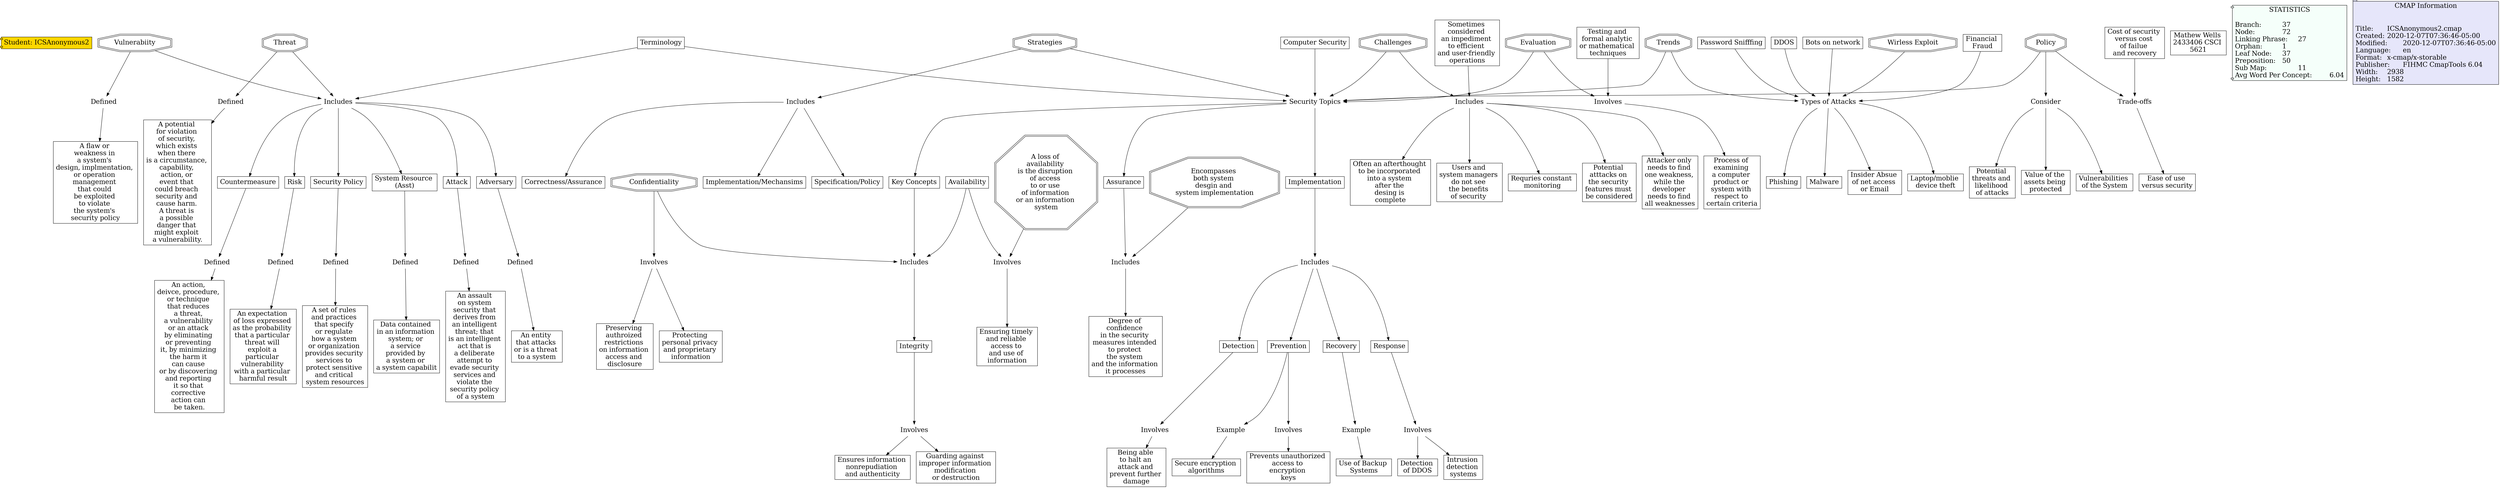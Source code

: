 // The Round Table
digraph {
	Student [label="Student: ICSAnonymous2" fillcolor=gold fontsize=20 shape=component style=filled]
	"1RPV90TYM-2B560HS-3NM" [label=Includes fontsize=20 shape=none]
	"1RPV91944-22ZJVKY-3Q4" [label="Correctness/Assurance" fillcolor=white fontsize=20 shape=rect style=filled]
	"1RPV90TYM-2B560HS-3NM" -> "1RPV91944-22ZJVKY-3Q4" [constraint=true]
	"1RPV78PZ3-4MN7DV-1TP" [label=Assurance fillcolor=white fontsize=20 shape=rect style=filled]
	"1RPV9522X-DM3P45-3VB" [label=Includes fontsize=20 shape=none]
	"1RPV78PZ3-4MN7DV-1TP" -> "1RPV9522X-DM3P45-3VB" [constraint=true]
	"1RPV7NLHT-1C2JMFQ-23M" [label=Adversary fillcolor=white fontsize=20 shape=rect style=filled]
	"1RPVCSHKN-RYK29X-86D" [label=Defined fontsize=20 shape=none]
	"1RPV7NLHT-1C2JMFQ-23M" -> "1RPVCSHKN-RYK29X-86D" [constraint=true]
	"1RPV7K9SC-1KYN3NF-1YZ" [label=Includes fontsize=20 shape=none]
	"1RPV7KX91-19T12M5-1ZQ" [label=Countermeasure fillcolor=white fontsize=20 shape=rect style=filled]
	"1RPV7K9SC-1KYN3NF-1YZ" -> "1RPV7KX91-19T12M5-1ZQ" [constraint=true]
	"1RPV6LQ4K-WFQ2WK-1HM" [label=Terminology fillcolor=white fontsize=20 shape=rect style=filled]
	"1RPV5T0PT-26C7RP5-159" [label="Security Topics
" fontsize=20 shape=none]
	"1RPV6LQ4K-WFQ2WK-1HM" -> "1RPV5T0PT-26C7RP5-159" [constraint=true]
	"1RPV88JQV-13B5YG2-2N7" [label=Includes fontsize=20 shape=none]
	"1RPV8B9NQ-8ST6YF-2RB" [label="Attacker only 
needs to find 
one weakness, 
while the 
developer 
needs to find 
all weaknesses
" fillcolor=white fontsize=20 shape=rect style=filled]
	"1RPV88JQV-13B5YG2-2N7" -> "1RPV8B9NQ-8ST6YF-2RB" [constraint=true]
	"1RPV8BPCJ-2BMG52L-2SF" [label="Sometimes 
considered 
an impediment 
to efficient 
and user-friendly 
operations" fillcolor=white fontsize=20 shape=rect style=filled]
	"1RPV88JQV-13B5YG2-2N7" [label=Includes fontsize=20 shape=none]
	"1RPV8BPCJ-2BMG52L-2SF" -> "1RPV88JQV-13B5YG2-2N7" [constraint=true]
	"1RPV9522X-DM3P45-3VB" [label=Includes fontsize=20 shape=none]
	"1RPV9522X-1K54X65-3V7" [label="Degree of 
confidence 
in the security 
measures intended 
to protect 
the system 
and the information 
it processes
" fillcolor=white fontsize=20 shape=rect style=filled]
	"1RPV9522X-DM3P45-3VB" -> "1RPV9522X-1K54X65-3V7" [constraint=true]
	"1RPV5THM2-H0RKK4-16P" [label=Confidentiality fillcolor=white fontsize=20 shape=doubleoctagon style=filled]
	"1RPVBTP11-3BMGDX-6B4" [label=Involves fontsize=20 shape=none]
	"1RPV5THM2-H0RKK4-16P" -> "1RPVBTP11-3BMGDX-6B4" [constraint=true]
	"1RPV5QL20-1D8842M-12L" [label=Challenges fillcolor=white fontsize=20 shape=doubleoctagon style=filled]
	"1RPV88JQV-13B5YG2-2N7" [label=Includes fontsize=20 shape=none]
	"1RPV5QL20-1D8842M-12L" -> "1RPV88JQV-13B5YG2-2N7" [constraint=true]
	"1RPV5VB2K-5KNKK3-180" [label=Integrity fillcolor=white fontsize=20 shape=rect style=filled]
	"1RPVBYLRX-1FB1Q2Q-6KD" [label=Involves fontsize=20 shape=none]
	"1RPV5VB2K-5KNKK3-180" -> "1RPVBYLRX-1FB1Q2Q-6KD" [constraint=true]
	"1RPVBB9G9-1518RQB-58M" [label=Detection fillcolor=white fontsize=20 shape=rect style=filled]
	"1RPVBJLLQ-1M9GDNS-5MY" [label=Involves fontsize=20 shape=none]
	"1RPVBB9G9-1518RQB-58M" -> "1RPVBJLLQ-1M9GDNS-5MY" [constraint=true]
	"1RPVCKCGV-2BML286-7WG" [label="Testing and 
formal analytic 
or mathematical 
techniques" fillcolor=white fontsize=20 shape=rect style=filled]
	"1RPVCJLD3-LB6ZYH-7V1" [label=Involves fontsize=20 shape=none]
	"1RPVCKCGV-2BML286-7WG" -> "1RPVCJLD3-LB6ZYH-7V1" [constraint=true]
	"1RPV7N48Y-LCJKV8-21F" [label="System Resource 
(Asst)" fillcolor=white fontsize=20 shape=rect style=filled]
	"1RPVD7H84-1TTY7TG-9BJ" [label=Defined fontsize=20 shape=none]
	"1RPV7N48Y-LCJKV8-21F" -> "1RPVD7H84-1TTY7TG-9BJ" [constraint=true]
	"1RPVD7H84-1TTY7TG-9BJ" [label=Defined fontsize=20 shape=none]
	"1RPVD7H84-YDB916-9BF" [label="Data contained 
in an information 
system; or 
a service 
provided by 
a system or 
a system capabilit
" fillcolor=white fontsize=20 shape=rect style=filled]
	"1RPVD7H84-1TTY7TG-9BJ" -> "1RPVD7H84-YDB916-9BF" [constraint=true]
	"1RPV9Y215-1957FL-4S1" [label="Financial 
Fraud" fillcolor=white fontsize=20 shape=rect style=filled]
	"1RPV9NB2L-1JQ60G1-4B4" [label="Types of Attacks
" fontsize=20 shape=none]
	"1RPV9Y215-1957FL-4S1" -> "1RPV9NB2L-1JQ60G1-4B4" [constraint=true]
	"1RPV9NB2L-1JQ60G1-4B4" [label="Types of Attacks
" fontsize=20 shape=none]
	"1RPV9SN3H-28HCGKS-4HH" [label=Phishing fillcolor=white fontsize=20 shape=rect style=filled]
	"1RPV9NB2L-1JQ60G1-4B4" -> "1RPV9SN3H-28HCGKS-4HH" [constraint=true]
	"1RPVBB9G9-24RXNZ1-58Q" [label=Includes fontsize=20 shape=none]
	"1RPVBDK13-1XWP33K-5CQ" [label=Prevention fillcolor=white fontsize=20 shape=rect style=filled]
	"1RPVBB9G9-24RXNZ1-58Q" -> "1RPVBDK13-1XWP33K-5CQ" [constraint=true]
	"1RPV7KX91-19T12M5-1ZQ" [label=Countermeasure fillcolor=white fontsize=20 shape=rect style=filled]
	"1RPVCXKVK-1ZKDYZF-8KH" [label=Defined fontsize=20 shape=none]
	"1RPV7KX91-19T12M5-1ZQ" -> "1RPVCXKVK-1ZKDYZF-8KH" [constraint=true]
	"1RPV9NB2L-1JQ60G1-4B4" [label="Types of Attacks
" fontsize=20 shape=none]
	"1RPV9NB2L-1M7Z8VV-4B1" [label=Malware fillcolor=white fontsize=20 shape=rect style=filled]
	"1RPV9NB2L-1JQ60G1-4B4" -> "1RPV9NB2L-1M7Z8VV-4B1" [constraint=true]
	"1RPV5VB2K-1XG5G1Y-183" [label=Includes fontsize=20 shape=none]
	"1RPV5VB2K-5KNKK3-180" [label=Integrity fillcolor=white fontsize=20 shape=rect style=filled]
	"1RPV5VB2K-1XG5G1Y-183" -> "1RPV5VB2K-5KNKK3-180" [constraint=true]
	"1RPV5QL20-1D8842M-12L" [label=Challenges fillcolor=white fontsize=20 shape=doubleoctagon style=filled]
	"1RPV5T0PT-26C7RP5-159" [label="Security Topics
" fontsize=20 shape=none]
	"1RPV5QL20-1D8842M-12L" -> "1RPV5T0PT-26C7RP5-159" [constraint=true]
	"1RPV9XF95-1JT4KPL-4PR" [label="Password Snifffing
" fillcolor=white fontsize=20 shape=rect style=filled]
	"1RPV9NB2L-1JQ60G1-4B4" [label="Types of Attacks
" fontsize=20 shape=none]
	"1RPV9XF95-1JT4KPL-4PR" -> "1RPV9NB2L-1JQ60G1-4B4" [constraint=true]
	"1RPV71KGT-1VNNF7R-1N8" [label=Strategies fillcolor=white fontsize=20 shape=doubleoctagon style=filled]
	"1RPV5T0PT-26C7RP5-159" [label="Security Topics
" fontsize=20 shape=none]
	"1RPV71KGT-1VNNF7R-1N8" -> "1RPV5T0PT-26C7RP5-159" [constraint=true]
	"1RPVCJLD3-LB6ZYH-7V1" [label=Involves fontsize=20 shape=none]
	"1RPVCCXBH-GW89GB-7HQ" [label="Process of 
examining 
a computer 
product or 
system with 
respect to 
certain criteria
" fillcolor=white fontsize=20 shape=rect style=filled]
	"1RPVCJLD3-LB6ZYH-7V1" -> "1RPVCCXBH-GW89GB-7HQ" [constraint=true]
	"1RPV7P5RS-1H3JNB9-24N" [label=Vulnerabiity fillcolor=white fontsize=20 shape=doubleoctagon style=filled]
	"1RPV7K9SC-1KYN3NF-1YZ" [label=Includes fontsize=20 shape=none]
	"1RPV7P5RS-1H3JNB9-24N" -> "1RPV7K9SC-1KYN3NF-1YZ" [constraint=true]
	"1RPV9NB2L-1JQ60G1-4B4" [label="Types of Attacks
" fontsize=20 shape=none]
	"1RPV9QZFD-KKL25Y-4F4" [label="Insider Absue 
of net access 
or Email" fillcolor=white fontsize=20 shape=rect style=filled]
	"1RPV9NB2L-1JQ60G1-4B4" -> "1RPV9QZFD-KKL25Y-4F4" [constraint=true]
	"1RPV5WGB2-19KK3SV-196" [label=Availability fillcolor=white fontsize=20 shape=rect style=filled]
	"1RPVC21PG-143MVFP-6R9" [label=Involves fontsize=20 shape=none]
	"1RPV5WGB2-19KK3SV-196" -> "1RPVC21PG-143MVFP-6R9" [constraint=true]
	"1RPV7B0YQ-1XW949W-1W8" [label=Evaluation fillcolor=white fontsize=20 shape=doubleoctagon style=filled]
	"1RPV5T0PT-26C7RP5-159" [label="Security Topics
" fontsize=20 shape=none]
	"1RPV7B0YQ-1XW949W-1W8" -> "1RPV5T0PT-26C7RP5-159" [constraint=true]
	"1RPVB2PCW-2268ZR0-4W2" [label=Consider fontsize=20 shape=none]
	"1RPVB691Y-1MX5RQY-50S" [label="Potential 
threats and 
likelihood 
of attacks
" fillcolor=white fontsize=20 shape=rect style=filled]
	"1RPVB2PCW-2268ZR0-4W2" -> "1RPVB691Y-1MX5RQY-50S" [constraint=true]
	"1RPV7K9SC-1KYN3NF-1YZ" [label=Includes fontsize=20 shape=none]
	"1RPV7MPKC-2CN8Z8Z-20V" [label=Attack fillcolor=white fontsize=20 shape=rect style=filled]
	"1RPV7K9SC-1KYN3NF-1YZ" -> "1RPV7MPKC-2CN8Z8Z-20V" [constraint=true]
	"1RPV5T0PT-26C7RP5-159" [label="Security Topics
" fontsize=20 shape=none]
	"1RPV5T0P9-17NNJ40-156" [label="Key Concepts
" fillcolor=white fontsize=20 shape=rect style=filled]
	"1RPV5T0PT-26C7RP5-159" -> "1RPV5T0P9-17NNJ40-156" [constraint=true]
	"1RPVBP0TD-27B5RP6-5WK" [label=Example fontsize=20 shape=none]
	"1RPVBP0SX-PFDLMX-5WG" [label="Secure encryption 
algorithms" fillcolor=white fontsize=20 shape=rect style=filled]
	"1RPVBP0TD-27B5RP6-5WK" -> "1RPVBP0SX-PFDLMX-5WG" [constraint=true]
	"1RPV88JQV-13B5YG2-2N7" [label=Includes fontsize=20 shape=none]
	"1RPV89HLT-74D5JJ-2QP" [label="Often an afterthought 
to be incorporated 
into a system 
after the 
desing is 
complete" fillcolor=white fontsize=20 shape=rect style=filled]
	"1RPV88JQV-13B5YG2-2N7" -> "1RPV89HLT-74D5JJ-2QP" [constraint=true]
	"1RPVBYLRX-1FB1Q2Q-6KD" [label=Involves fontsize=20 shape=none]
	"1RPVBZXNB-N59Z60-6NX" [label="Ensures information 
nonrepudiation 
and authenticity
" fillcolor=white fontsize=20 shape=rect style=filled]
	"1RPVBYLRX-1FB1Q2Q-6KD" -> "1RPVBZXNB-N59Z60-6NX" [constraint=true]
	"1RPV7MPKC-2CN8Z8Z-20V" [label=Attack fillcolor=white fontsize=20 shape=rect style=filled]
	"1RPVCTGM9-23P81Z5-896" [label=Defined fontsize=20 shape=none]
	"1RPV7MPKC-2CN8Z8Z-20V" -> "1RPVCTGM9-23P81Z5-896" [constraint=true]
	"1RPVDBSD4-1Y3CN41-9HW" [label=Defined fontsize=20 shape=none]
	"1RPVDBSD4-259X5YK-9HS" [label="A flaw or 
weakness in 
a system's 
design, implmentation, 
or operation 
management 
that could 
be exploited 
to violate 
the system's 
security policy
" fillcolor=white fontsize=20 shape=rect style=filled]
	"1RPVDBSD4-1Y3CN41-9HW" -> "1RPVDBSD4-259X5YK-9HS" [constraint=true]
	"1RPVBFNSN-17Q6455-5FY" [label=Involves fontsize=20 shape=none]
	"1RPVBGN72-27LWHTB-5JD" [label="Detection 
of DDOS" fillcolor=white fontsize=20 shape=rect style=filled]
	"1RPVBFNSN-17Q6455-5FY" -> "1RPVBGN72-27LWHTB-5JD" [constraint=true]
	"1RPVBB9G9-24RXNZ1-58Q" [label=Includes fontsize=20 shape=none]
	"1RPVBB9G9-1518RQB-58M" [label=Detection fillcolor=white fontsize=20 shape=rect style=filled]
	"1RPVBB9G9-24RXNZ1-58Q" -> "1RPVBB9G9-1518RQB-58M" [constraint=true]
	"1RPV6XWRR-1V9WGKG-1LL" [label=Trends fillcolor=white fontsize=20 shape=doubleoctagon style=filled]
	"1RPV9NB2L-1JQ60G1-4B4" [label="Types of Attacks
" fontsize=20 shape=none]
	"1RPV6XWRR-1V9WGKG-1LL" -> "1RPV9NB2L-1JQ60G1-4B4" [constraint=true]
	"1RPV88JQV-13B5YG2-2N7" [label=Includes fontsize=20 shape=none]
	"1RPV88JQV-T7RFHN-2N4" [label="Users and 
system managers 
do not see 
the benefits 
of security 
" fillcolor=white fontsize=20 shape=rect style=filled]
	"1RPV88JQV-13B5YG2-2N7" -> "1RPV88JQV-T7RFHN-2N4" [constraint=true]
	"1RPVD4P38-207R5JX-92N" [label=Defined fontsize=20 shape=none]
	"1RPVD4P38-1Z86X1L-92K" [label="A set of rules 
and practices 
that specify 
or regulate 
how a system 
or organization 
provides security 
services to 
protect sensitive 
and critical 
system resources
" fillcolor=white fontsize=20 shape=rect style=filled]
	"1RPVD4P38-207R5JX-92N" -> "1RPVD4P38-1Z86X1L-92K" [constraint=true]
	"1RPVD1K1C-1432LC3-8W1" [label=Defined fontsize=20 shape=none]
	"1RPVD1K1C-15K2DR9-8VY" [label="An expectation 
of loss expressed 
as the probability 
that a particular 
threat will 
exploit a 
particular 
vulnerability 
with a particular 
harmful result
" fillcolor=white fontsize=20 shape=rect style=filled]
	"1RPVD1K1C-1432LC3-8W1" -> "1RPVD1K1C-15K2DR9-8VY" [constraint=true]
	"1RPV5T0PT-26C7RP5-159" [label="Security Topics
" fontsize=20 shape=none]
	"1RPV75NQ3-8ZVV4S-1RP" [label=Implementation fillcolor=white fontsize=20 shape=rect style=filled]
	"1RPV5T0PT-26C7RP5-159" -> "1RPV75NQ3-8ZVV4S-1RP" [constraint=true]
	"1RPV5WGB2-19KK3SV-196" [label=Availability fillcolor=white fontsize=20 shape=rect style=filled]
	"1RPV5VB2K-1XG5G1Y-183" [label=Includes fontsize=20 shape=none]
	"1RPV5WGB2-19KK3SV-196" -> "1RPV5VB2K-1XG5G1Y-183" [constraint=true]
	"1RPV5F1BX-1T45JHP-VR" [label="Computer Security
" fillcolor=white fontsize=20 shape=rect style=filled]
	"1RPV5T0PT-26C7RP5-159" [label="Security Topics
" fontsize=20 shape=none]
	"1RPV5F1BX-1T45JHP-VR" -> "1RPV5T0PT-26C7RP5-159" [constraint=true]
	"1RPVBYLRX-1FB1Q2Q-6KD" [label=Involves fontsize=20 shape=none]
	"1RPVBYLRX-1ZTTLXR-6K9" [label="Guarding against 
improper information 
modification 
or destruction
" fillcolor=white fontsize=20 shape=rect style=filled]
	"1RPVBYLRX-1FB1Q2Q-6KD" -> "1RPVBYLRX-1ZTTLXR-6K9" [constraint=true]
	"1RPV7K9SC-1KYN3NF-1YZ" [label=Includes fontsize=20 shape=none]
	"1RPV7K9SC-1Q6MBG6-1YW" [label=Risk fillcolor=white fontsize=20 shape=rect style=filled]
	"1RPV7K9SC-1KYN3NF-1YZ" -> "1RPV7K9SC-1Q6MBG6-1YW" [constraint=true]
	"1RPV71KGT-1VNNF7R-1N8" [label=Strategies fillcolor=white fontsize=20 shape=doubleoctagon style=filled]
	"1RPV90TYM-2B560HS-3NM" [label=Includes fontsize=20 shape=none]
	"1RPV71KGT-1VNNF7R-1N8" -> "1RPV90TYM-2B560HS-3NM" [constraint=true]
	"1RPV73SS0-1YG2V5T-1PY" [label=Policy fillcolor=white fontsize=20 shape=doubleoctagon style=filled]
	"1RPV5T0PT-26C7RP5-159" [label="Security Topics
" fontsize=20 shape=none]
	"1RPV73SS0-1YG2V5T-1PY" -> "1RPV5T0PT-26C7RP5-159" [constraint=true]
	"1RPVB2PCW-2268ZR0-4W2" [label=Consider fontsize=20 shape=none]
	"1RPVB2PCW-QJY8YX-4VZ" [label="Value of the 
assets being 
protected" fillcolor=white fontsize=20 shape=rect style=filled]
	"1RPVB2PCW-2268ZR0-4W2" -> "1RPVB2PCW-QJY8YX-4VZ" [constraint=true]
	"1RPVDDPP2-26RD7TD-9QS" [label=Defined fontsize=20 shape=none]
	"1RPVDDPP2-F77M8F-9QP" [label="A potential 
for violation 
of security, 
which exists 
when there 
is a circumstance, 
capability, 
action, or 
event that 
could breach 
security and 
cause harm. 
A threat is 
a possible 
danger that 
might exploit 
a vulnerability.
" fillcolor=white fontsize=20 shape=rect style=filled]
	"1RPVDDPP2-26RD7TD-9QS" -> "1RPVDDPP2-F77M8F-9QP" [constraint=true]
	"1RPV7B0YQ-1XW949W-1W8" [label=Evaluation fillcolor=white fontsize=20 shape=doubleoctagon style=filled]
	"1RPVCJLD3-LB6ZYH-7V1" [label=Involves fontsize=20 shape=none]
	"1RPV7B0YQ-1XW949W-1W8" -> "1RPVCJLD3-LB6ZYH-7V1" [constraint=true]
	"1RPVBB9G9-24RXNZ1-58Q" [label=Includes fontsize=20 shape=none]
	"1RPVBDY1L-JHQ0VK-5DR" [label=Recovery fillcolor=white fontsize=20 shape=rect style=filled]
	"1RPVBB9G9-24RXNZ1-58Q" -> "1RPVBDY1L-JHQ0VK-5DR" [constraint=true]
	"1RPVBTP11-3BMGDX-6B4" [label=Involves fontsize=20 shape=none]
	"1RPVBTP11-1SQSDWF-6B1" [label="Preserving 
authroized 
restrictions 
on information 
access and 
disclosure" fillcolor=white fontsize=20 shape=rect style=filled]
	"1RPVBTP11-3BMGDX-6B4" -> "1RPVBTP11-1SQSDWF-6B1" [constraint=true]
	"1RPV88JQV-13B5YG2-2N7" [label=Includes fontsize=20 shape=none]
	"1RPV8BJ3C-YBQHTX-2RY" [label="Requries constant 
monitoring" fillcolor=white fontsize=20 shape=rect style=filled]
	"1RPV88JQV-13B5YG2-2N7" -> "1RPV8BJ3C-YBQHTX-2RY" [constraint=true]
	"1RPV75NQ3-8ZVV4S-1RP" [label=Implementation fillcolor=white fontsize=20 shape=rect style=filled]
	"1RPVBB9G9-24RXNZ1-58Q" [label=Includes fontsize=20 shape=none]
	"1RPV75NQ3-8ZVV4S-1RP" -> "1RPVBB9G9-24RXNZ1-58Q" [constraint=true]
	"1RPV7K9SC-1KYN3NF-1YZ" [label=Includes fontsize=20 shape=none]
	"1RPV7NLHT-1C2JMFQ-23M" [label=Adversary fillcolor=white fontsize=20 shape=rect style=filled]
	"1RPV7K9SC-1KYN3NF-1YZ" -> "1RPV7NLHT-1C2JMFQ-23M" [constraint=true]
	"1RPVBDK13-1XWP33K-5CQ" [label=Prevention fillcolor=white fontsize=20 shape=rect style=filled]
	"1RPVBM11Y-2MWHFD-5RT" [label=Involves fontsize=20 shape=none]
	"1RPVBDK13-1XWP33K-5CQ" -> "1RPVBM11Y-2MWHFD-5RT" [constraint=true]
	"1RPV9NB2L-1JQ60G1-4B4" [label="Types of Attacks
" fontsize=20 shape=none]
	"1RPV9Q96L-1LTYTML-4CP" [label="Laptop/moblie 
device theft
" fillcolor=white fontsize=20 shape=rect style=filled]
	"1RPV9NB2L-1JQ60G1-4B4" -> "1RPV9Q96L-1LTYTML-4CP" [constraint=true]
	"1RPV5THM2-H0RKK4-16P" [label=Confidentiality fillcolor=white fontsize=20 shape=doubleoctagon style=filled]
	"1RPV5VB2K-1XG5G1Y-183" [label=Includes fontsize=20 shape=none]
	"1RPV5THM2-H0RKK4-16P" -> "1RPV5VB2K-1XG5G1Y-183" [constraint=true]
	"1RPVBTP11-3BMGDX-6B4" [label=Involves fontsize=20 shape=none]
	"1RPVBWNJP-13394VC-6GN" [label="Protecting 
personal privacy 
and proprietary 
information" fillcolor=white fontsize=20 shape=rect style=filled]
	"1RPVBTP11-3BMGDX-6B4" -> "1RPVBWNJP-13394VC-6GN" [constraint=true]
	"1RPV7K9SC-1KYN3NF-1YZ" [label=Includes fontsize=20 shape=none]
	"1RPV7LJSH-23LL9NT-206" [label="Security Policy
" fillcolor=white fontsize=20 shape=rect style=filled]
	"1RPV7K9SC-1KYN3NF-1YZ" -> "1RPV7LJSH-23LL9NT-206" [constraint=true]
	"1RPVBDY1L-JHQ0VK-5DR" [label=Recovery fillcolor=white fontsize=20 shape=rect style=filled]
	"1RPVBHF3V-156X8DH-5KQ" [label=Example fontsize=20 shape=none]
	"1RPVBDY1L-JHQ0VK-5DR" -> "1RPVBHF3V-156X8DH-5KQ" [constraint=true]
	"1RPVBCY7G-S2B7BS-5BP" [label=Response fillcolor=white fontsize=20 shape=rect style=filled]
	"1RPVBFNSN-17Q6455-5FY" [label=Involves fontsize=20 shape=none]
	"1RPVBCY7G-S2B7BS-5BP" -> "1RPVBFNSN-17Q6455-5FY" [constraint=true]
	"1RPV7P040-10622RQ-245" [label=Threat fillcolor=white fontsize=20 shape=doubleoctagon style=filled]
	"1RPVDDPP2-26RD7TD-9QS" [label=Defined fontsize=20 shape=none]
	"1RPV7P040-10622RQ-245" -> "1RPVDDPP2-26RD7TD-9QS" [constraint=true]
	"1RPVB8GZP-240PZC6-55Q" [label="Cost of security 
versus cost 
of failue 
and recovery
" fillcolor=white fontsize=20 shape=rect style=filled]
	"1RPVB794K-1B7L2GR-52W" [label="Trade-offs" fontsize=20 shape=none]
	"1RPVB8GZP-240PZC6-55Q" -> "1RPVB794K-1B7L2GR-52W" [constraint=true]
	"1RPVC4BX0-24DT94P-6WB" [label="A loss of 
availability 
is the disruption 
of access 
to or use 
of information 
or an information 
system" fillcolor=white fontsize=20 shape=doubleoctagon style=filled]
	"1RPVC21PG-143MVFP-6R9" [label=Involves fontsize=20 shape=none]
	"1RPVC4BX0-24DT94P-6WB" -> "1RPVC21PG-143MVFP-6R9" [constraint=true]
	"1RPV9TVBB-BRH42Z-4JX" [label=DDOS fillcolor=white fontsize=20 shape=rect style=filled]
	"1RPV9NB2L-1JQ60G1-4B4" [label="Types of Attacks
" fontsize=20 shape=none]
	"1RPV9TVBB-BRH42Z-4JX" -> "1RPV9NB2L-1JQ60G1-4B4" [constraint=true]
	"1RPV7P5RS-1H3JNB9-24N" [label=Vulnerabiity fillcolor=white fontsize=20 shape=doubleoctagon style=filled]
	"1RPVDBSD4-1Y3CN41-9HW" [label=Defined fontsize=20 shape=none]
	"1RPV7P5RS-1H3JNB9-24N" -> "1RPVDBSD4-1Y3CN41-9HW" [constraint=true]
	"1RPVB794K-1B7L2GR-52W" [label="Trade-offs" fontsize=20 shape=none]
	"1RPVB794K-255HBB-52S" [label="Ease of use 
versus security
" fillcolor=white fontsize=20 shape=rect style=filled]
	"1RPVB794K-1B7L2GR-52W" -> "1RPVB794K-255HBB-52S" [constraint=true]
	"1RPV90TYM-2B560HS-3NM" [label=Includes fontsize=20 shape=none]
	"1RPV90TYM-13K0K0-3NJ" [label="Implementation/Mechansims" fillcolor=white fontsize=20 shape=rect style=filled]
	"1RPV90TYM-2B560HS-3NM" -> "1RPV90TYM-13K0K0-3NJ" [constraint=true]
	"1RPVBJLLQ-1M9GDNS-5MY" [label=Involves fontsize=20 shape=none]
	"1RPVBJLLQ-1DQXRWN-5MV" [label="Being able 
to halt an 
attack and 
prevent further 
damage" fillcolor=white fontsize=20 shape=rect style=filled]
	"1RPVBJLLQ-1M9GDNS-5MY" -> "1RPVBJLLQ-1DQXRWN-5MV" [constraint=true]
	"1RPV6LQ4K-WFQ2WK-1HM" [label=Terminology fillcolor=white fontsize=20 shape=rect style=filled]
	"1RPV7K9SC-1KYN3NF-1YZ" [label=Includes fontsize=20 shape=none]
	"1RPV6LQ4K-WFQ2WK-1HM" -> "1RPV7K9SC-1KYN3NF-1YZ" [constraint=true]
	"1RPV7LJSH-23LL9NT-206" [label="Security Policy
" fillcolor=white fontsize=20 shape=rect style=filled]
	"1RPVD4P38-207R5JX-92N" [label=Defined fontsize=20 shape=none]
	"1RPV7LJSH-23LL9NT-206" -> "1RPVD4P38-207R5JX-92N" [constraint=true]
	"1RPVB2PCW-2268ZR0-4W2" [label=Consider fontsize=20 shape=none]
	"1RPVB5R0B-21MCWV3-4Z9" [label="Vulnerabilities 
of the System
" fillcolor=white fontsize=20 shape=rect style=filled]
	"1RPVB2PCW-2268ZR0-4W2" -> "1RPVB5R0B-21MCWV3-4Z9" [constraint=true]
	"1RPV9VDM7-1LH0CWK-4KK" [label="Bots on network
" fillcolor=white fontsize=20 shape=rect style=filled]
	"1RPV9NB2L-1JQ60G1-4B4" [label="Types of Attacks
" fontsize=20 shape=none]
	"1RPV9VDM7-1LH0CWK-4KK" -> "1RPV9NB2L-1JQ60G1-4B4" [constraint=true]
	"1RPV5T0P9-17NNJ40-156" [label="Key Concepts
" fillcolor=white fontsize=20 shape=rect style=filled]
	"1RPV5VB2K-1XG5G1Y-183" [label=Includes fontsize=20 shape=none]
	"1RPV5T0P9-17NNJ40-156" -> "1RPV5VB2K-1XG5G1Y-183" [constraint=true]
	"1RPV90TYM-2B560HS-3NM" [label=Includes fontsize=20 shape=none]
	"1RPV915C5-289V0R8-3PN" [label="Specification/Policy" fillcolor=white fontsize=20 shape=rect style=filled]
	"1RPV90TYM-2B560HS-3NM" -> "1RPV915C5-289V0R8-3PN" [constraint=true]
	"1RPVBHF3V-156X8DH-5KQ" [label=Example fontsize=20 shape=none]
	"1RPVBHF3V-47PG90-5KM" [label="Use of Backup 
Systems" fillcolor=white fontsize=20 shape=rect style=filled]
	"1RPVBHF3V-156X8DH-5KQ" -> "1RPVBHF3V-47PG90-5KM" [constraint=true]
	"1RPV7P040-10622RQ-245" [label=Threat fillcolor=white fontsize=20 shape=doubleoctagon style=filled]
	"1RPV7K9SC-1KYN3NF-1YZ" [label=Includes fontsize=20 shape=none]
	"1RPV7P040-10622RQ-245" -> "1RPV7K9SC-1KYN3NF-1YZ" [constraint=true]
	"1RPVBFNSN-17Q6455-5FY" [label=Involves fontsize=20 shape=none]
	"1RPVBFNSN-1JB56TJ-5FV" [label="Intrusion 
detection 
systems" fillcolor=white fontsize=20 shape=rect style=filled]
	"1RPVBFNSN-17Q6455-5FY" -> "1RPVBFNSN-1JB56TJ-5FV" [constraint=true]
	"1RPVBB9G9-24RXNZ1-58Q" [label=Includes fontsize=20 shape=none]
	"1RPVBCY7G-S2B7BS-5BP" [label=Response fillcolor=white fontsize=20 shape=rect style=filled]
	"1RPVBB9G9-24RXNZ1-58Q" -> "1RPVBCY7G-S2B7BS-5BP" [constraint=true]
	"1RPVCSHKN-RYK29X-86D" [label=Defined fontsize=20 shape=none]
	"1RPVCSHKN-253NDPN-869" [label="An entity 
that attacks 
or is a threat 
to a system
" fillcolor=white fontsize=20 shape=rect style=filled]
	"1RPVCSHKN-RYK29X-86D" -> "1RPVCSHKN-253NDPN-869" [constraint=true]
	"1RPV5T0PT-26C7RP5-159" [label="Security Topics
" fontsize=20 shape=none]
	"1RPV78PZ3-4MN7DV-1TP" [label=Assurance fillcolor=white fontsize=20 shape=rect style=filled]
	"1RPV5T0PT-26C7RP5-159" -> "1RPV78PZ3-4MN7DV-1TP" [constraint=true]
	"1RPV88JQV-13B5YG2-2N7" [label=Includes fontsize=20 shape=none]
	"1RPV89BMN-FDSNG7-2Q6" [label="Potential 
atttacks on 
the security 
features must 
be considered
" fillcolor=white fontsize=20 shape=rect style=filled]
	"1RPV88JQV-13B5YG2-2N7" -> "1RPV89BMN-FDSNG7-2Q6" [constraint=true]
	"1RPVBM11Y-2MWHFD-5RT" [label=Involves fontsize=20 shape=none]
	"1RPVBM11Y-635C9P-5RQ" [label="Prevents unauthorized 
access to 
encryption 
keys" fillcolor=white fontsize=20 shape=rect style=filled]
	"1RPVBM11Y-2MWHFD-5RT" -> "1RPVBM11Y-635C9P-5RQ" [constraint=true]
	"1RPV9WC34-1XNTKNK-4MX" [label="Wirless Exploit
" fillcolor=white fontsize=20 shape=doubleoctagon style=filled]
	"1RPV9NB2L-1JQ60G1-4B4" [label="Types of Attacks
" fontsize=20 shape=none]
	"1RPV9WC34-1XNTKNK-4MX" -> "1RPV9NB2L-1JQ60G1-4B4" [constraint=true]
	"1RPV73SS0-1YG2V5T-1PY" [label=Policy fillcolor=white fontsize=20 shape=doubleoctagon style=filled]
	"1RPVB794K-1B7L2GR-52W" [label="Trade-offs" fontsize=20 shape=none]
	"1RPV73SS0-1YG2V5T-1PY" -> "1RPVB794K-1B7L2GR-52W" [constraint=true]
	"1RPV7K9SC-1Q6MBG6-1YW" [label=Risk fillcolor=white fontsize=20 shape=rect style=filled]
	"1RPVD1K1C-1432LC3-8W1" [label=Defined fontsize=20 shape=none]
	"1RPV7K9SC-1Q6MBG6-1YW" -> "1RPVD1K1C-1432LC3-8W1" [constraint=true]
	"1RPV7K9SC-1KYN3NF-1YZ" [label=Includes fontsize=20 shape=none]
	"1RPV7N48Y-LCJKV8-21F" [label="System Resource 
(Asst)" fillcolor=white fontsize=20 shape=rect style=filled]
	"1RPV7K9SC-1KYN3NF-1YZ" -> "1RPV7N48Y-LCJKV8-21F" [constraint=true]
	"1RPVCTGM9-23P81Z5-896" [label=Defined fontsize=20 shape=none]
	"1RPVCTGM9-V8RVJ2-893" [label="An assault 
on system 
security that 
derives from 
an intelligent 
threat; that 
is an intelligent 
act that is 
a deliberate 
attempt to 
evade security 
services and 
violate the 
security policy 
of a system
" fillcolor=white fontsize=20 shape=rect style=filled]
	"1RPVCTGM9-23P81Z5-896" -> "1RPVCTGM9-V8RVJ2-893" [constraint=true]
	"1RPVC21PG-143MVFP-6R9" [label=Involves fontsize=20 shape=none]
	"1RPVC21PG-14ZSSCL-6R6" [label="Ensuring timely 
and reliable 
access to 
and use of 
information" fillcolor=white fontsize=20 shape=rect style=filled]
	"1RPVC21PG-143MVFP-6R9" -> "1RPVC21PG-14ZSSCL-6R6" [constraint=true]
	"1RPV97LCW-15W1XH2-41B" [label="Encompasses 
both system 
desgin and 
system implementation
" fillcolor=white fontsize=20 shape=doubleoctagon style=filled]
	"1RPV9522X-DM3P45-3VB" [label=Includes fontsize=20 shape=none]
	"1RPV97LCW-15W1XH2-41B" -> "1RPV9522X-DM3P45-3VB" [constraint=true]
	"1RPV73SS0-1YG2V5T-1PY" [label=Policy fillcolor=white fontsize=20 shape=doubleoctagon style=filled]
	"1RPVB2PCW-2268ZR0-4W2" [label=Consider fontsize=20 shape=none]
	"1RPV73SS0-1YG2V5T-1PY" -> "1RPVB2PCW-2268ZR0-4W2" [constraint=true]
	"1RPV6XWRR-1V9WGKG-1LL" [label=Trends fillcolor=white fontsize=20 shape=doubleoctagon style=filled]
	"1RPV5T0PT-26C7RP5-159" [label="Security Topics
" fontsize=20 shape=none]
	"1RPV6XWRR-1V9WGKG-1LL" -> "1RPV5T0PT-26C7RP5-159" [constraint=true]
	"1RPVBDK13-1XWP33K-5CQ" [label=Prevention fillcolor=white fontsize=20 shape=rect style=filled]
	"1RPVBP0TD-27B5RP6-5WK" [label=Example fontsize=20 shape=none]
	"1RPVBDK13-1XWP33K-5CQ" -> "1RPVBP0TD-27B5RP6-5WK" [constraint=true]
	"1RPVCXKVK-1ZKDYZF-8KH" [label=Defined fontsize=20 shape=none]
	"1RPVCXKV2-1N6KG7F-8KD" [label="An action, 
deivce, procedure, 
or technique 
that reduces 
a threat, 
a vulnerability 
or an attack 
by eliminating 
or preventing 
it, by minimizing 
the harm it 
can cause 
or by discovering 
and reporting 
it so that 
corrective 
action can 
be taken." fillcolor=white fontsize=20 shape=rect style=filled]
	"1RPVCXKVK-1ZKDYZF-8KH" -> "1RPVCXKV2-1N6KG7F-8KD" [constraint=true]
	"1RPVDN2YB-TRRB5Q-BHV" [label="Mathew Wells 
2433406 CSCI 
5621" fillcolor=white fontsize=20 shape=rect style=filled]
	statictics [label="STATISTICS
\lBranch:		37\lNode:		72\lLinking Phrase:	27\lOrphan:		1\lLeaf Node:	37\lPreposition:	50\lSub Map:		11\lAvg Word Per Concept:	6.04\l" Gsplines=true fillcolor="#F5FFFA" fontsize=20 shape=component style=filled]
	file_info [label="CMAP Information

\lTitle:	ICSAnonymous2.cmap\lCreated:	2020-12-07T07:36:46-05:00\lModified:	2020-12-07T07:36:46-05:00\lLanguage:	en\lFormat:	x-cmap/x-storable\lPublisher:	FIHMC CmapTools 6.04\lWidth:	2938\lHeight:	1582\l" Gsplines=true fillcolor="#E6E6FA" fontsize=20 shape=tab style=filled]
}
